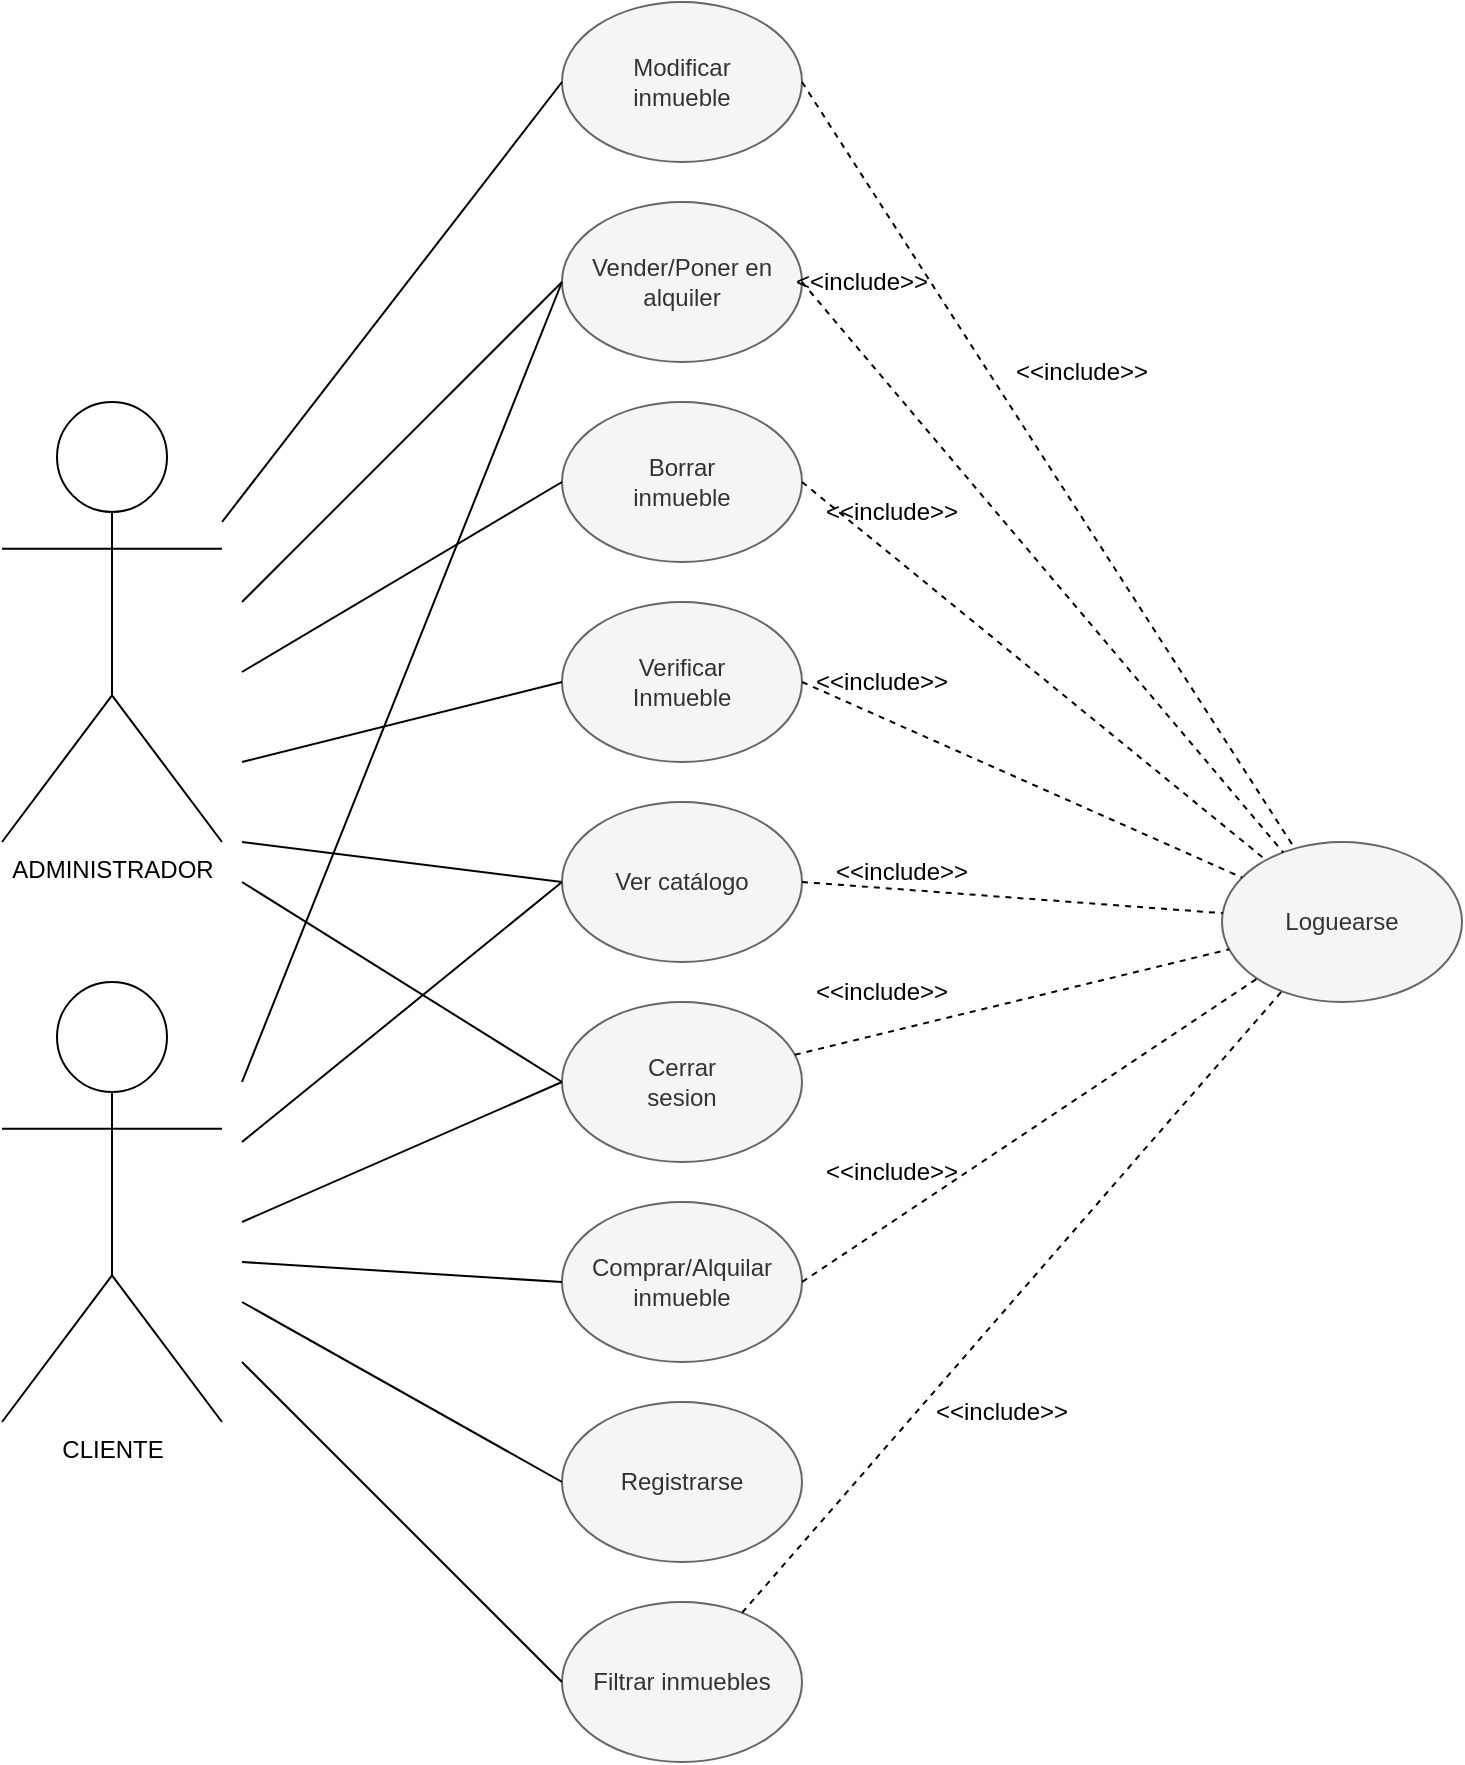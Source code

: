 <mxfile version="17.2.4" type="device"><diagram id="J0HDkdklRXZiZAAXZajN" name="Página-1"><mxGraphModel dx="1102" dy="865" grid="1" gridSize="10" guides="1" tooltips="1" connect="1" arrows="1" fold="1" page="1" pageScale="1" pageWidth="827" pageHeight="1169" math="0" shadow="0"><root><mxCell id="0"/><mxCell id="1" parent="0"/><mxCell id="35ij8GLjI4hQWfiLd33i-1" value="Modificar&lt;br&gt;inmueble" style="ellipse;whiteSpace=wrap;html=1;fillColor=#f5f5f5;fontColor=#333333;strokeColor=#666666;" parent="1" vertex="1"><mxGeometry x="320" y="40" width="120" height="80" as="geometry"/></mxCell><mxCell id="35ij8GLjI4hQWfiLd33i-2" value="Vender/Poner en&lt;br&gt;alquiler" style="ellipse;whiteSpace=wrap;html=1;fillColor=#f5f5f5;fontColor=#333333;strokeColor=#666666;" parent="1" vertex="1"><mxGeometry x="320" y="140" width="120" height="80" as="geometry"/></mxCell><mxCell id="35ij8GLjI4hQWfiLd33i-3" value="Borrar&lt;br&gt;inmueble" style="ellipse;whiteSpace=wrap;html=1;fillColor=#f5f5f5;fontColor=#333333;strokeColor=#666666;" parent="1" vertex="1"><mxGeometry x="320" y="240" width="120" height="80" as="geometry"/></mxCell><mxCell id="35ij8GLjI4hQWfiLd33i-4" value="Verificar&lt;br&gt;Inmueble" style="ellipse;whiteSpace=wrap;html=1;fillColor=#f5f5f5;fontColor=#333333;strokeColor=#666666;" parent="1" vertex="1"><mxGeometry x="320" y="340" width="120" height="80" as="geometry"/></mxCell><mxCell id="35ij8GLjI4hQWfiLd33i-5" value="Ver catálogo" style="ellipse;whiteSpace=wrap;html=1;fillColor=#f5f5f5;fontColor=#333333;strokeColor=#666666;" parent="1" vertex="1"><mxGeometry x="320" y="440" width="120" height="80" as="geometry"/></mxCell><mxCell id="35ij8GLjI4hQWfiLd33i-6" value="Cerrar&lt;br&gt;sesion" style="ellipse;whiteSpace=wrap;html=1;fillColor=#f5f5f5;fontColor=#333333;strokeColor=#666666;" parent="1" vertex="1"><mxGeometry x="320" y="540" width="120" height="80" as="geometry"/></mxCell><mxCell id="35ij8GLjI4hQWfiLd33i-7" value="Comprar/Alquilar&lt;br&gt;inmueble" style="ellipse;whiteSpace=wrap;html=1;fillColor=#f5f5f5;fontColor=#333333;strokeColor=#666666;" parent="1" vertex="1"><mxGeometry x="320" y="640" width="120" height="80" as="geometry"/></mxCell><mxCell id="35ij8GLjI4hQWfiLd33i-8" value="Registrarse" style="ellipse;whiteSpace=wrap;html=1;fillColor=#f5f5f5;fontColor=#333333;strokeColor=#666666;" parent="1" vertex="1"><mxGeometry x="320" y="740" width="120" height="80" as="geometry"/></mxCell><mxCell id="35ij8GLjI4hQWfiLd33i-9" value="Filtrar inmuebles" style="ellipse;whiteSpace=wrap;html=1;fillColor=#f5f5f5;fontColor=#333333;strokeColor=#666666;" parent="1" vertex="1"><mxGeometry x="320" y="840" width="120" height="80" as="geometry"/></mxCell><mxCell id="35ij8GLjI4hQWfiLd33i-10" value="ADMINISTRADOR" style="shape=umlActor;verticalLabelPosition=bottom;verticalAlign=top;html=1;outlineConnect=0;" parent="1" vertex="1"><mxGeometry x="40" y="240" width="110" height="220" as="geometry"/></mxCell><mxCell id="35ij8GLjI4hQWfiLd33i-11" value="CLIENTE" style="shape=umlActor;verticalLabelPosition=bottom;verticalAlign=top;html=1;outlineConnect=0;" parent="1" vertex="1"><mxGeometry x="40" y="530" width="110" height="220" as="geometry"/></mxCell><mxCell id="35ij8GLjI4hQWfiLd33i-12" value="" style="endArrow=none;html=1;rounded=0;entryX=0;entryY=0.5;entryDx=0;entryDy=0;" parent="1" target="35ij8GLjI4hQWfiLd33i-1" edge="1"><mxGeometry width="50" height="50" relative="1" as="geometry"><mxPoint x="150" y="300" as="sourcePoint"/><mxPoint x="200" y="250" as="targetPoint"/></mxGeometry></mxCell><mxCell id="35ij8GLjI4hQWfiLd33i-13" value="" style="endArrow=none;html=1;rounded=0;entryX=0;entryY=0.5;entryDx=0;entryDy=0;" parent="1" target="35ij8GLjI4hQWfiLd33i-2" edge="1"><mxGeometry width="50" height="50" relative="1" as="geometry"><mxPoint x="160" y="340" as="sourcePoint"/><mxPoint x="210" y="290" as="targetPoint"/></mxGeometry></mxCell><mxCell id="35ij8GLjI4hQWfiLd33i-14" value="" style="endArrow=none;html=1;rounded=0;entryX=0;entryY=0.5;entryDx=0;entryDy=0;" parent="1" target="35ij8GLjI4hQWfiLd33i-3" edge="1"><mxGeometry width="50" height="50" relative="1" as="geometry"><mxPoint x="160" y="375.0" as="sourcePoint"/><mxPoint x="210" y="325.0" as="targetPoint"/></mxGeometry></mxCell><mxCell id="35ij8GLjI4hQWfiLd33i-15" value="" style="endArrow=none;html=1;rounded=0;entryX=0;entryY=0.5;entryDx=0;entryDy=0;" parent="1" target="35ij8GLjI4hQWfiLd33i-4" edge="1"><mxGeometry width="50" height="50" relative="1" as="geometry"><mxPoint x="160" y="420.0" as="sourcePoint"/><mxPoint x="210" y="370.0" as="targetPoint"/></mxGeometry></mxCell><mxCell id="35ij8GLjI4hQWfiLd33i-16" value="" style="endArrow=none;html=1;rounded=0;entryX=0;entryY=0.5;entryDx=0;entryDy=0;" parent="1" target="35ij8GLjI4hQWfiLd33i-5" edge="1"><mxGeometry width="50" height="50" relative="1" as="geometry"><mxPoint x="160" y="460.0" as="sourcePoint"/><mxPoint x="210" y="410.0" as="targetPoint"/></mxGeometry></mxCell><mxCell id="35ij8GLjI4hQWfiLd33i-17" value="" style="endArrow=none;html=1;rounded=0;entryX=0;entryY=0.5;entryDx=0;entryDy=0;" parent="1" target="35ij8GLjI4hQWfiLd33i-6" edge="1"><mxGeometry width="50" height="50" relative="1" as="geometry"><mxPoint x="160" y="480" as="sourcePoint"/><mxPoint x="210" y="430" as="targetPoint"/></mxGeometry></mxCell><mxCell id="35ij8GLjI4hQWfiLd33i-18" value="" style="endArrow=none;html=1;rounded=0;entryX=0;entryY=0.5;entryDx=0;entryDy=0;" parent="1" target="35ij8GLjI4hQWfiLd33i-6" edge="1"><mxGeometry width="50" height="50" relative="1" as="geometry"><mxPoint x="160" y="650" as="sourcePoint"/><mxPoint x="210" y="600" as="targetPoint"/></mxGeometry></mxCell><mxCell id="35ij8GLjI4hQWfiLd33i-19" value="" style="endArrow=none;html=1;rounded=0;entryX=0;entryY=0.5;entryDx=0;entryDy=0;" parent="1" target="35ij8GLjI4hQWfiLd33i-7" edge="1"><mxGeometry width="50" height="50" relative="1" as="geometry"><mxPoint x="160" y="670" as="sourcePoint"/><mxPoint x="210" y="600.0" as="targetPoint"/></mxGeometry></mxCell><mxCell id="35ij8GLjI4hQWfiLd33i-20" value="" style="endArrow=none;html=1;rounded=0;entryX=0;entryY=0.5;entryDx=0;entryDy=0;" parent="1" target="35ij8GLjI4hQWfiLd33i-8" edge="1"><mxGeometry width="50" height="50" relative="1" as="geometry"><mxPoint x="160" y="690" as="sourcePoint"/><mxPoint x="220" y="640.0" as="targetPoint"/></mxGeometry></mxCell><mxCell id="35ij8GLjI4hQWfiLd33i-21" value="" style="endArrow=none;html=1;rounded=0;entryX=0;entryY=0.5;entryDx=0;entryDy=0;" parent="1" target="35ij8GLjI4hQWfiLd33i-9" edge="1"><mxGeometry width="50" height="50" relative="1" as="geometry"><mxPoint x="160" y="720" as="sourcePoint"/><mxPoint x="210" y="700.0" as="targetPoint"/></mxGeometry></mxCell><mxCell id="35ij8GLjI4hQWfiLd33i-22" value="" style="endArrow=none;html=1;rounded=0;entryX=0;entryY=0.5;entryDx=0;entryDy=0;" parent="1" target="35ij8GLjI4hQWfiLd33i-5" edge="1"><mxGeometry width="50" height="50" relative="1" as="geometry"><mxPoint x="160" y="610.0" as="sourcePoint"/><mxPoint x="210" y="560.0" as="targetPoint"/></mxGeometry></mxCell><mxCell id="35ij8GLjI4hQWfiLd33i-23" value="" style="endArrow=none;html=1;rounded=0;entryX=0;entryY=0.5;entryDx=0;entryDy=0;" parent="1" target="35ij8GLjI4hQWfiLd33i-2" edge="1"><mxGeometry width="50" height="50" relative="1" as="geometry"><mxPoint x="160" y="580.0" as="sourcePoint"/><mxPoint x="210" y="530.0" as="targetPoint"/></mxGeometry></mxCell><mxCell id="35ij8GLjI4hQWfiLd33i-24" value="Loguearse" style="ellipse;whiteSpace=wrap;html=1;fillColor=#f5f5f5;fontColor=#333333;strokeColor=#666666;" parent="1" vertex="1"><mxGeometry x="650" y="460" width="120" height="80" as="geometry"/></mxCell><mxCell id="35ij8GLjI4hQWfiLd33i-25" value="" style="endArrow=none;html=1;rounded=0;dashed=1;" parent="1" target="35ij8GLjI4hQWfiLd33i-24" edge="1"><mxGeometry width="50" height="50" relative="1" as="geometry"><mxPoint x="440" y="80.0" as="sourcePoint"/><mxPoint x="490" y="30.0" as="targetPoint"/></mxGeometry></mxCell><mxCell id="35ij8GLjI4hQWfiLd33i-26" value="" style="endArrow=none;html=1;rounded=0;dashed=1;" parent="1" target="35ij8GLjI4hQWfiLd33i-24" edge="1"><mxGeometry width="50" height="50" relative="1" as="geometry"><mxPoint x="440" y="180.0" as="sourcePoint"/><mxPoint x="490" y="130.0" as="targetPoint"/></mxGeometry></mxCell><mxCell id="35ij8GLjI4hQWfiLd33i-27" value="" style="endArrow=none;html=1;rounded=0;dashed=1;exitX=1;exitY=0.5;exitDx=0;exitDy=0;" parent="1" source="35ij8GLjI4hQWfiLd33i-3" target="35ij8GLjI4hQWfiLd33i-24" edge="1"><mxGeometry width="50" height="50" relative="1" as="geometry"><mxPoint x="630" y="640.0" as="sourcePoint"/><mxPoint x="680" y="590.0" as="targetPoint"/></mxGeometry></mxCell><mxCell id="35ij8GLjI4hQWfiLd33i-28" value="" style="endArrow=none;html=1;rounded=0;dashed=1;exitX=1;exitY=0.5;exitDx=0;exitDy=0;" parent="1" source="35ij8GLjI4hQWfiLd33i-4" target="35ij8GLjI4hQWfiLd33i-24" edge="1"><mxGeometry width="50" height="50" relative="1" as="geometry"><mxPoint x="640" y="650.0" as="sourcePoint"/><mxPoint x="690" y="600.0" as="targetPoint"/></mxGeometry></mxCell><mxCell id="35ij8GLjI4hQWfiLd33i-29" value="" style="endArrow=none;html=1;rounded=0;dashed=1;exitX=1;exitY=0.5;exitDx=0;exitDy=0;" parent="1" source="35ij8GLjI4hQWfiLd33i-5" target="35ij8GLjI4hQWfiLd33i-24" edge="1"><mxGeometry width="50" height="50" relative="1" as="geometry"><mxPoint x="650" y="660.0" as="sourcePoint"/><mxPoint x="700" y="610.0" as="targetPoint"/></mxGeometry></mxCell><mxCell id="35ij8GLjI4hQWfiLd33i-30" value="" style="endArrow=none;html=1;rounded=0;dashed=1;" parent="1" source="35ij8GLjI4hQWfiLd33i-6" target="35ij8GLjI4hQWfiLd33i-24" edge="1"><mxGeometry width="50" height="50" relative="1" as="geometry"><mxPoint x="660" y="670.0" as="sourcePoint"/><mxPoint x="660" y="520" as="targetPoint"/></mxGeometry></mxCell><mxCell id="35ij8GLjI4hQWfiLd33i-31" value="" style="endArrow=none;html=1;rounded=0;dashed=1;exitX=1;exitY=0.5;exitDx=0;exitDy=0;" parent="1" source="35ij8GLjI4hQWfiLd33i-7" target="35ij8GLjI4hQWfiLd33i-24" edge="1"><mxGeometry width="50" height="50" relative="1" as="geometry"><mxPoint x="670" y="680.0" as="sourcePoint"/><mxPoint x="720" y="630.0" as="targetPoint"/></mxGeometry></mxCell><mxCell id="35ij8GLjI4hQWfiLd33i-33" value="" style="endArrow=none;html=1;rounded=0;dashed=1;" parent="1" source="35ij8GLjI4hQWfiLd33i-9" target="35ij8GLjI4hQWfiLd33i-24" edge="1"><mxGeometry width="50" height="50" relative="1" as="geometry"><mxPoint x="690" y="700.0" as="sourcePoint"/><mxPoint x="740" y="650.0" as="targetPoint"/></mxGeometry></mxCell><mxCell id="35ij8GLjI4hQWfiLd33i-37" value="&amp;lt;&amp;lt;include&amp;gt;&amp;gt;" style="text;html=1;strokeColor=none;fillColor=none;align=center;verticalAlign=middle;whiteSpace=wrap;rounded=0;" parent="1" vertex="1"><mxGeometry x="510" y="730" width="60" height="30" as="geometry"/></mxCell><mxCell id="35ij8GLjI4hQWfiLd33i-38" value="&amp;lt;&amp;lt;include&amp;gt;&amp;gt;" style="text;html=1;strokeColor=none;fillColor=none;align=center;verticalAlign=middle;whiteSpace=wrap;rounded=0;" parent="1" vertex="1"><mxGeometry x="455" y="610" width="60" height="30" as="geometry"/></mxCell><mxCell id="35ij8GLjI4hQWfiLd33i-39" value="&amp;lt;&amp;lt;include&amp;gt;&amp;gt;" style="text;html=1;strokeColor=none;fillColor=none;align=center;verticalAlign=middle;whiteSpace=wrap;rounded=0;" parent="1" vertex="1"><mxGeometry x="450" y="520" width="60" height="30" as="geometry"/></mxCell><mxCell id="35ij8GLjI4hQWfiLd33i-40" value="&amp;lt;&amp;lt;include&amp;gt;&amp;gt;" style="text;html=1;strokeColor=none;fillColor=none;align=center;verticalAlign=middle;whiteSpace=wrap;rounded=0;" parent="1" vertex="1"><mxGeometry x="460" y="460" width="60" height="30" as="geometry"/></mxCell><mxCell id="35ij8GLjI4hQWfiLd33i-41" value="&amp;lt;&amp;lt;include&amp;gt;&amp;gt;" style="text;html=1;strokeColor=none;fillColor=none;align=center;verticalAlign=middle;whiteSpace=wrap;rounded=0;" parent="1" vertex="1"><mxGeometry x="450" y="365" width="60" height="30" as="geometry"/></mxCell><mxCell id="35ij8GLjI4hQWfiLd33i-42" value="&amp;lt;&amp;lt;include&amp;gt;&amp;gt;" style="text;html=1;strokeColor=none;fillColor=none;align=center;verticalAlign=middle;whiteSpace=wrap;rounded=0;" parent="1" vertex="1"><mxGeometry x="455" y="280" width="60" height="30" as="geometry"/></mxCell><mxCell id="35ij8GLjI4hQWfiLd33i-43" value="&amp;lt;&amp;lt;include&amp;gt;&amp;gt;" style="text;html=1;strokeColor=none;fillColor=none;align=center;verticalAlign=middle;whiteSpace=wrap;rounded=0;" parent="1" vertex="1"><mxGeometry x="440" y="165" width="60" height="30" as="geometry"/></mxCell><mxCell id="35ij8GLjI4hQWfiLd33i-44" value="&amp;lt;&amp;lt;include&amp;gt;&amp;gt;" style="text;html=1;strokeColor=none;fillColor=none;align=center;verticalAlign=middle;whiteSpace=wrap;rounded=0;" parent="1" vertex="1"><mxGeometry x="550" y="210" width="60" height="30" as="geometry"/></mxCell></root></mxGraphModel></diagram></mxfile>